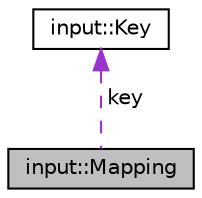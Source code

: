 digraph "input::Mapping"
{
 // LATEX_PDF_SIZE
  edge [fontname="Helvetica",fontsize="10",labelfontname="Helvetica",labelfontsize="10"];
  node [fontname="Helvetica",fontsize="10",shape=record];
  Node1 [label="input::Mapping",height=0.2,width=0.4,color="black", fillcolor="grey75", style="filled", fontcolor="black",tooltip=" "];
  Node2 -> Node1 [dir="back",color="darkorchid3",fontsize="10",style="dashed",label=" key" ,fontname="Helvetica"];
  Node2 [label="input::Key",height=0.2,width=0.4,color="black", fillcolor="white", style="filled",URL="$classinput_1_1Key.html",tooltip=" "];
}
